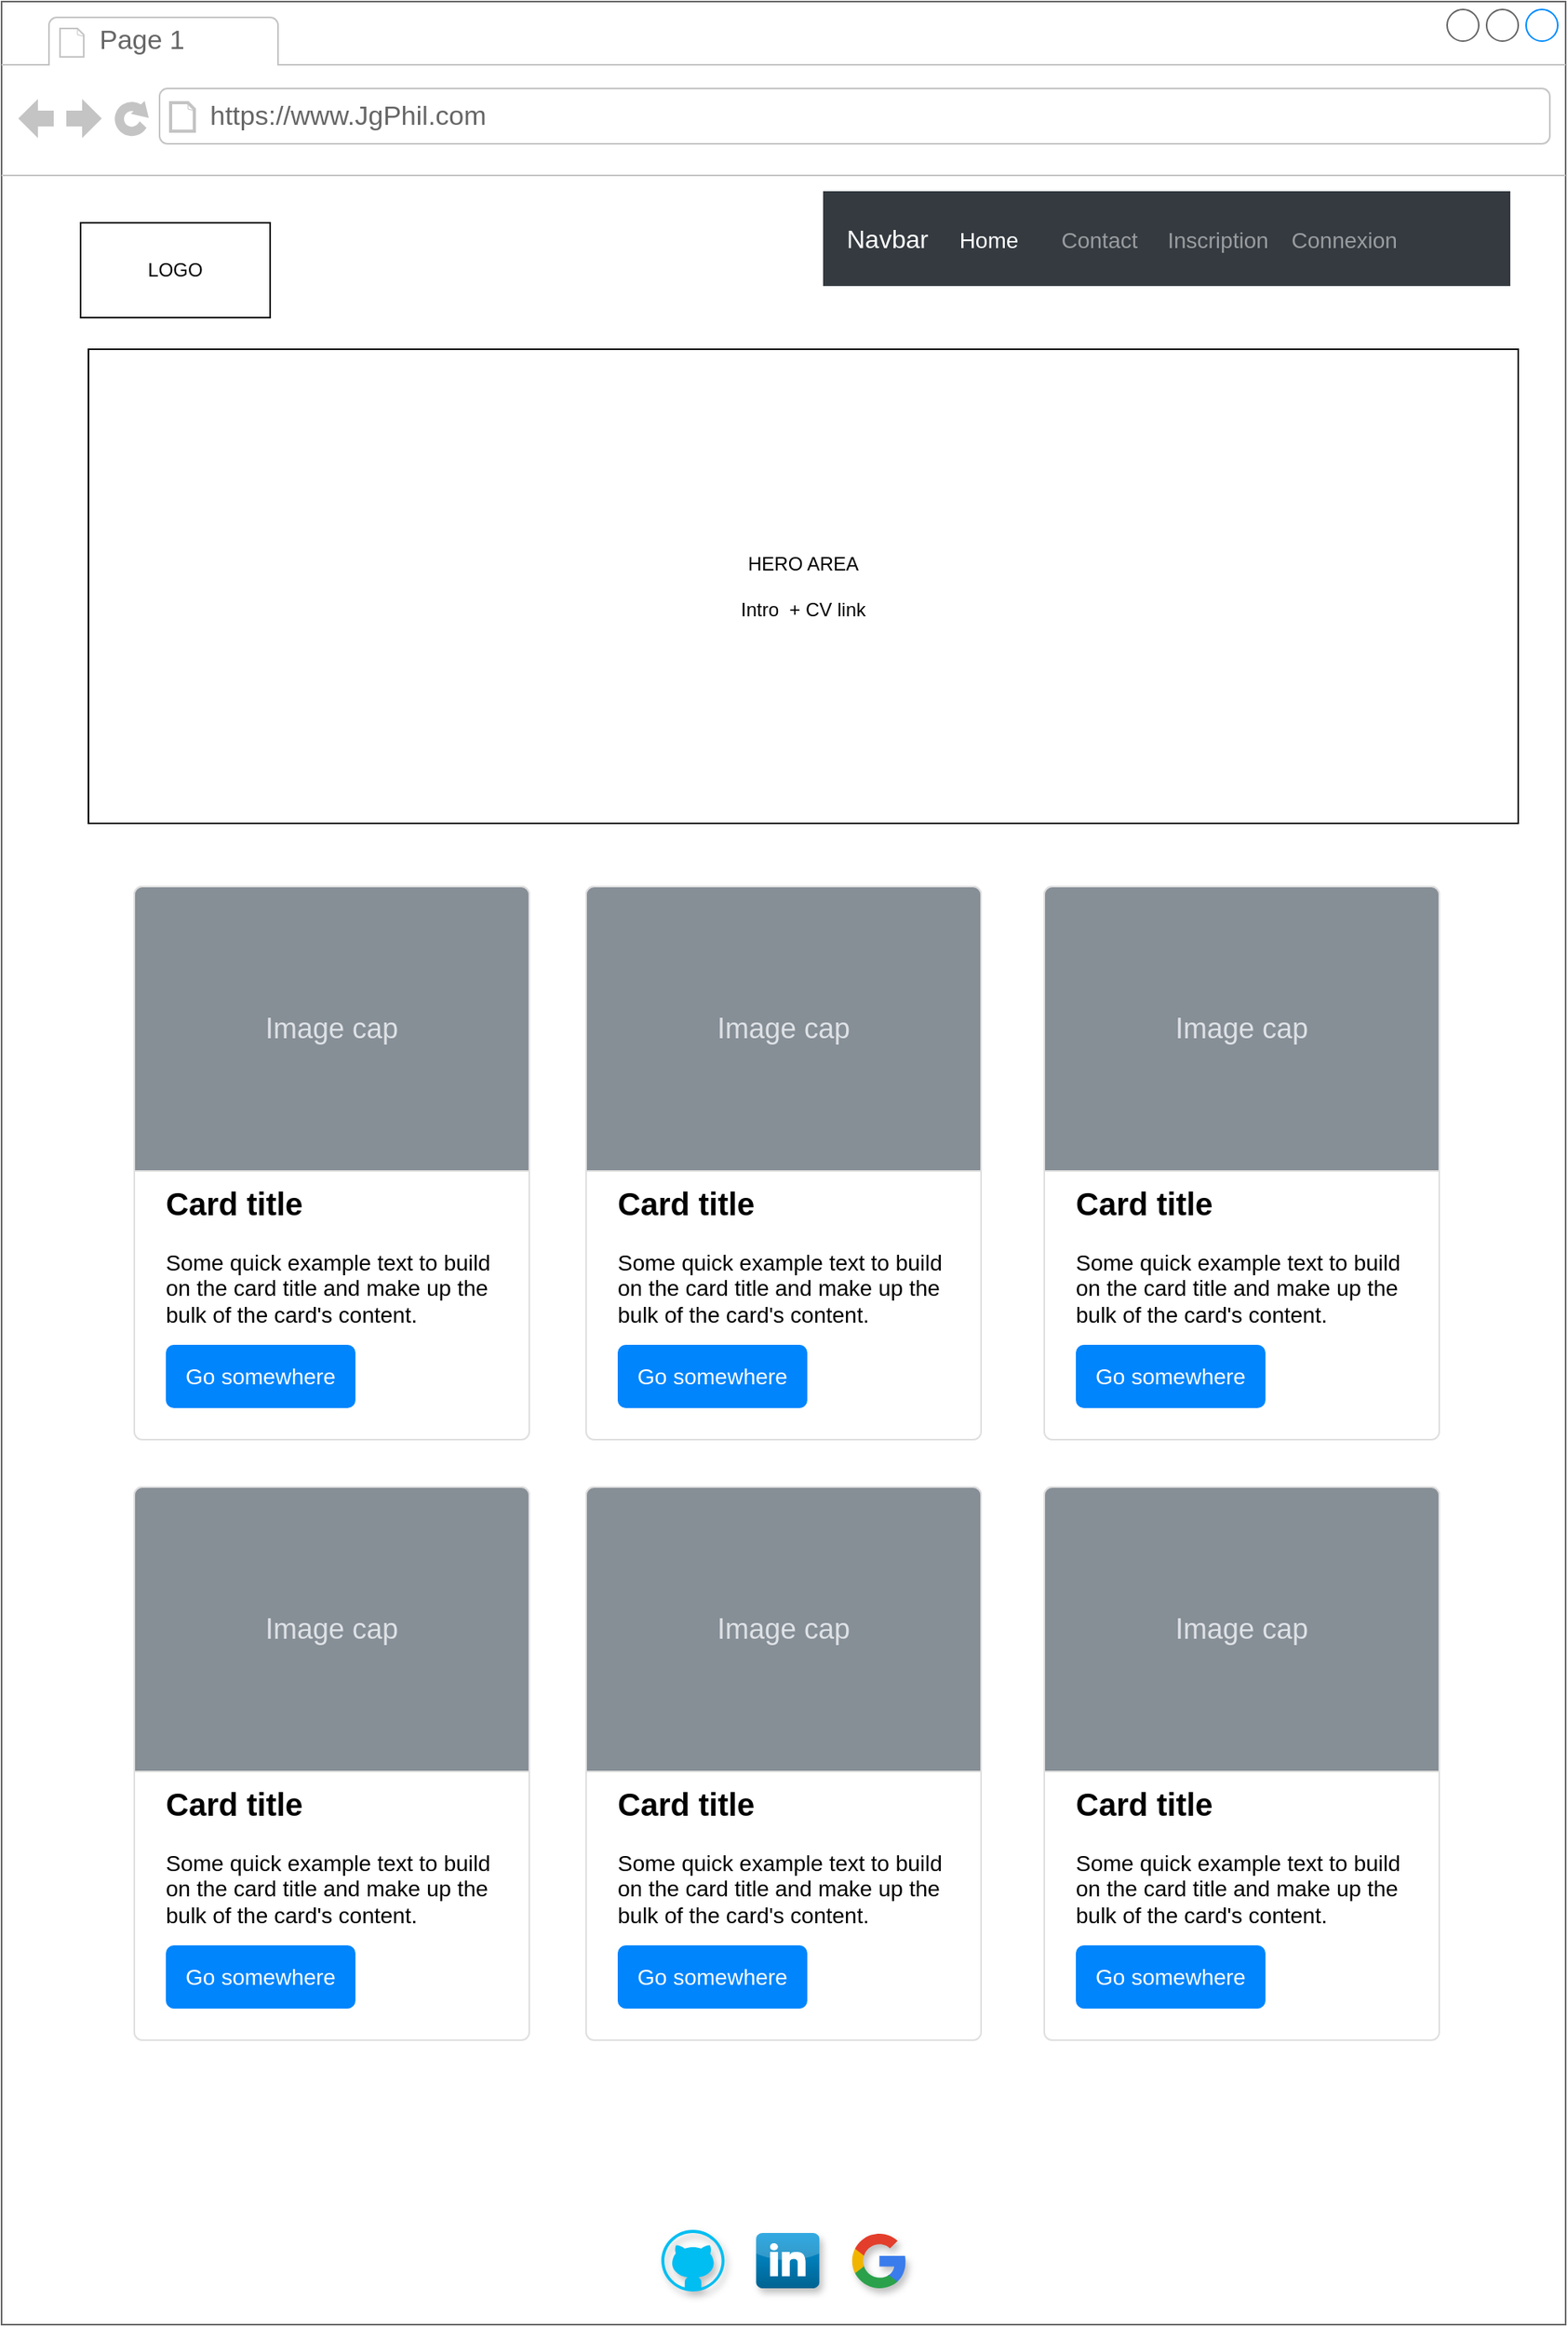 <mxfile version="13.0.3" type="device"><diagram id="n9Vw9Ajy2TuTY8Zqomyy" name="Page-1"><mxGraphModel dx="1326" dy="806" grid="1" gridSize="10" guides="1" tooltips="1" connect="1" arrows="1" fold="1" page="1" pageScale="1" pageWidth="827" pageHeight="1169" math="0" shadow="0"><root><mxCell id="0"/><mxCell id="1" parent="0"/><mxCell id="nWTF1-36XzHufcaUmu88-1" value="" style="strokeWidth=1;shadow=0;dashed=0;align=center;html=1;shape=mxgraph.mockup.containers.browserWindow;rSize=0;strokeColor=#666666;strokeColor2=#008cff;strokeColor3=#c4c4c4;mainText=,;recursiveResize=0;" parent="1" vertex="1"><mxGeometry x="80" y="40" width="990" height="1470" as="geometry"/></mxCell><mxCell id="nWTF1-36XzHufcaUmu88-2" value="Page 1" style="strokeWidth=1;shadow=0;dashed=0;align=center;html=1;shape=mxgraph.mockup.containers.anchor;fontSize=17;fontColor=#666666;align=left;" parent="nWTF1-36XzHufcaUmu88-1" vertex="1"><mxGeometry x="60" y="12" width="110" height="26" as="geometry"/></mxCell><mxCell id="nWTF1-36XzHufcaUmu88-3" value="https://www.JgPhil.com" style="strokeWidth=1;shadow=0;dashed=0;align=center;html=1;shape=mxgraph.mockup.containers.anchor;rSize=0;fontSize=17;fontColor=#666666;align=left;" parent="nWTF1-36XzHufcaUmu88-1" vertex="1"><mxGeometry x="130" y="60" width="250" height="26" as="geometry"/></mxCell><mxCell id="Q5gVtxf1tANVeEfsd4zw-52" value="Navbar" style="html=1;shadow=0;dashed=0;fillColor=#343A40;strokeColor=none;fontSize=16;fontColor=#ffffff;align=left;spacing=15;" parent="nWTF1-36XzHufcaUmu88-1" vertex="1"><mxGeometry x="520" y="120" width="435" height="60" as="geometry"/></mxCell><mxCell id="Q5gVtxf1tANVeEfsd4zw-53" value="Home" style="fillColor=none;strokeColor=none;fontSize=14;fontColor=#ffffff;align=center;" parent="Q5gVtxf1tANVeEfsd4zw-52" vertex="1"><mxGeometry width="70" height="40" relative="1" as="geometry"><mxPoint x="70" y="10" as="offset"/></mxGeometry></mxCell><mxCell id="Q5gVtxf1tANVeEfsd4zw-54" value="Contact" style="fillColor=none;strokeColor=none;fontSize=14;fontColor=#9A9DA0;align=center;" parent="Q5gVtxf1tANVeEfsd4zw-52" vertex="1"><mxGeometry width="70" height="40" relative="1" as="geometry"><mxPoint x="140" y="10" as="offset"/></mxGeometry></mxCell><mxCell id="Q5gVtxf1tANVeEfsd4zw-55" value="Inscription" style="fillColor=none;strokeColor=none;fontSize=14;fontColor=#9A9DA0;align=center;spacingRight=0;" parent="Q5gVtxf1tANVeEfsd4zw-52" vertex="1"><mxGeometry width="80" height="40" relative="1" as="geometry"><mxPoint x="210" y="10" as="offset"/></mxGeometry></mxCell><mxCell id="Q5gVtxf1tANVeEfsd4zw-56" value="Connexion" style="fillColor=none;strokeColor=none;fontSize=14;fontColor=#9A9DA0;align=center;" parent="Q5gVtxf1tANVeEfsd4zw-52" vertex="1"><mxGeometry width="80" height="40" relative="1" as="geometry"><mxPoint x="290" y="10" as="offset"/></mxGeometry></mxCell><mxCell id="7B7xki1tqC_KLbW6Y1i2-1" value="LOGO" style="rounded=0;whiteSpace=wrap;html=1;" parent="nWTF1-36XzHufcaUmu88-1" vertex="1"><mxGeometry x="50" y="140" width="120" height="60" as="geometry"/></mxCell><mxCell id="7B7xki1tqC_KLbW6Y1i2-4" value="HERO AREA&lt;br&gt;&lt;br&gt;Intro&amp;nbsp; + CV link" style="rounded=0;whiteSpace=wrap;html=1;" parent="nWTF1-36XzHufcaUmu88-1" vertex="1"><mxGeometry x="55" y="220" width="905" height="300" as="geometry"/></mxCell><mxCell id="7B7xki1tqC_KLbW6Y1i2-8" value="&lt;b&gt;&lt;font style=&quot;font-size: 20px&quot;&gt;Card title&lt;/font&gt;&lt;/b&gt;&lt;br style=&quot;font-size: 14px&quot;&gt;&lt;br style=&quot;font-size: 14px&quot;&gt;Some quick example text to build on the card title and make up the bulk of the card's content." style="html=1;shadow=0;dashed=0;shape=mxgraph.bootstrap.rrect;rSize=5;strokeColor=#DFDFDF;html=1;whiteSpace=wrap;fillColor=#ffffff;fontColor=#000000;verticalAlign=bottom;align=left;spacing=20;spacingBottom=50;fontSize=14;" parent="nWTF1-36XzHufcaUmu88-1" vertex="1"><mxGeometry x="370" y="560" width="250" height="350" as="geometry"/></mxCell><mxCell id="7B7xki1tqC_KLbW6Y1i2-9" value="Image cap" style="html=1;shadow=0;dashed=0;shape=mxgraph.bootstrap.topButton;rSize=5;perimeter=none;whiteSpace=wrap;fillColor=#868E96;strokeColor=#DFDFDF;fontColor=#DEE2E6;resizeWidth=1;fontSize=18;" parent="7B7xki1tqC_KLbW6Y1i2-8" vertex="1"><mxGeometry width="250" height="180" relative="1" as="geometry"/></mxCell><mxCell id="7B7xki1tqC_KLbW6Y1i2-10" value="Go somewhere" style="html=1;shadow=0;dashed=0;shape=mxgraph.bootstrap.rrect;rSize=5;perimeter=none;whiteSpace=wrap;fillColor=#0085FC;strokeColor=none;fontColor=#ffffff;resizeWidth=1;fontSize=14;" parent="7B7xki1tqC_KLbW6Y1i2-8" vertex="1"><mxGeometry y="1" width="120" height="40" relative="1" as="geometry"><mxPoint x="20" y="-60" as="offset"/></mxGeometry></mxCell><mxCell id="7B7xki1tqC_KLbW6Y1i2-5" value="&lt;b&gt;&lt;font style=&quot;font-size: 20px&quot;&gt;Card title&lt;/font&gt;&lt;/b&gt;&lt;br style=&quot;font-size: 14px&quot;&gt;&lt;br style=&quot;font-size: 14px&quot;&gt;Some quick example text to build on the card title and make up the bulk of the card's content." style="html=1;shadow=0;dashed=0;shape=mxgraph.bootstrap.rrect;rSize=5;strokeColor=#DFDFDF;html=1;whiteSpace=wrap;fillColor=#ffffff;fontColor=#000000;verticalAlign=bottom;align=left;spacing=20;spacingBottom=50;fontSize=14;" parent="nWTF1-36XzHufcaUmu88-1" vertex="1"><mxGeometry x="84" y="560" width="250" height="350" as="geometry"/></mxCell><mxCell id="7B7xki1tqC_KLbW6Y1i2-6" value="Image cap" style="html=1;shadow=0;dashed=0;shape=mxgraph.bootstrap.topButton;rSize=5;perimeter=none;whiteSpace=wrap;fillColor=#868E96;strokeColor=#DFDFDF;fontColor=#DEE2E6;resizeWidth=1;fontSize=18;" parent="7B7xki1tqC_KLbW6Y1i2-5" vertex="1"><mxGeometry width="250" height="180" relative="1" as="geometry"/></mxCell><mxCell id="7B7xki1tqC_KLbW6Y1i2-7" value="Go somewhere" style="html=1;shadow=0;dashed=0;shape=mxgraph.bootstrap.rrect;rSize=5;perimeter=none;whiteSpace=wrap;fillColor=#0085FC;strokeColor=none;fontColor=#ffffff;resizeWidth=1;fontSize=14;" parent="7B7xki1tqC_KLbW6Y1i2-5" vertex="1"><mxGeometry y="1" width="120" height="40" relative="1" as="geometry"><mxPoint x="20" y="-60" as="offset"/></mxGeometry></mxCell><mxCell id="7B7xki1tqC_KLbW6Y1i2-11" value="&lt;b&gt;&lt;font style=&quot;font-size: 20px&quot;&gt;Card title&lt;/font&gt;&lt;/b&gt;&lt;br style=&quot;font-size: 14px&quot;&gt;&lt;br style=&quot;font-size: 14px&quot;&gt;Some quick example text to build on the card title and make up the bulk of the card's content." style="html=1;shadow=0;dashed=0;shape=mxgraph.bootstrap.rrect;rSize=5;strokeColor=#DFDFDF;html=1;whiteSpace=wrap;fillColor=#ffffff;fontColor=#000000;verticalAlign=bottom;align=left;spacing=20;spacingBottom=50;fontSize=14;" parent="nWTF1-36XzHufcaUmu88-1" vertex="1"><mxGeometry x="660" y="560" width="250" height="350" as="geometry"/></mxCell><mxCell id="7B7xki1tqC_KLbW6Y1i2-12" value="Image cap" style="html=1;shadow=0;dashed=0;shape=mxgraph.bootstrap.topButton;rSize=5;perimeter=none;whiteSpace=wrap;fillColor=#868E96;strokeColor=#DFDFDF;fontColor=#DEE2E6;resizeWidth=1;fontSize=18;" parent="7B7xki1tqC_KLbW6Y1i2-11" vertex="1"><mxGeometry width="250" height="180" relative="1" as="geometry"/></mxCell><mxCell id="7B7xki1tqC_KLbW6Y1i2-13" value="Go somewhere" style="html=1;shadow=0;dashed=0;shape=mxgraph.bootstrap.rrect;rSize=5;perimeter=none;whiteSpace=wrap;fillColor=#0085FC;strokeColor=none;fontColor=#ffffff;resizeWidth=1;fontSize=14;" parent="7B7xki1tqC_KLbW6Y1i2-11" vertex="1"><mxGeometry y="1" width="120" height="40" relative="1" as="geometry"><mxPoint x="20" y="-60" as="offset"/></mxGeometry></mxCell><mxCell id="7B7xki1tqC_KLbW6Y1i2-14" value="&lt;b&gt;&lt;font style=&quot;font-size: 20px&quot;&gt;Card title&lt;/font&gt;&lt;/b&gt;&lt;br style=&quot;font-size: 14px&quot;&gt;&lt;br style=&quot;font-size: 14px&quot;&gt;Some quick example text to build on the card title and make up the bulk of the card's content." style="html=1;shadow=0;dashed=0;shape=mxgraph.bootstrap.rrect;rSize=5;strokeColor=#DFDFDF;html=1;whiteSpace=wrap;fillColor=#ffffff;fontColor=#000000;verticalAlign=bottom;align=left;spacing=20;spacingBottom=50;fontSize=14;" parent="nWTF1-36XzHufcaUmu88-1" vertex="1"><mxGeometry x="370" y="940" width="250" height="350" as="geometry"/></mxCell><mxCell id="7B7xki1tqC_KLbW6Y1i2-15" value="Image cap" style="html=1;shadow=0;dashed=0;shape=mxgraph.bootstrap.topButton;rSize=5;perimeter=none;whiteSpace=wrap;fillColor=#868E96;strokeColor=#DFDFDF;fontColor=#DEE2E6;resizeWidth=1;fontSize=18;" parent="7B7xki1tqC_KLbW6Y1i2-14" vertex="1"><mxGeometry width="250" height="180" relative="1" as="geometry"/></mxCell><mxCell id="7B7xki1tqC_KLbW6Y1i2-16" value="Go somewhere" style="html=1;shadow=0;dashed=0;shape=mxgraph.bootstrap.rrect;rSize=5;perimeter=none;whiteSpace=wrap;fillColor=#0085FC;strokeColor=none;fontColor=#ffffff;resizeWidth=1;fontSize=14;" parent="7B7xki1tqC_KLbW6Y1i2-14" vertex="1"><mxGeometry y="1" width="120" height="40" relative="1" as="geometry"><mxPoint x="20" y="-60" as="offset"/></mxGeometry></mxCell><mxCell id="7B7xki1tqC_KLbW6Y1i2-17" value="&lt;b&gt;&lt;font style=&quot;font-size: 20px&quot;&gt;Card title&lt;/font&gt;&lt;/b&gt;&lt;br style=&quot;font-size: 14px&quot;&gt;&lt;br style=&quot;font-size: 14px&quot;&gt;Some quick example text to build on the card title and make up the bulk of the card's content." style="html=1;shadow=0;dashed=0;shape=mxgraph.bootstrap.rrect;rSize=5;strokeColor=#DFDFDF;html=1;whiteSpace=wrap;fillColor=#ffffff;fontColor=#000000;verticalAlign=bottom;align=left;spacing=20;spacingBottom=50;fontSize=14;" parent="nWTF1-36XzHufcaUmu88-1" vertex="1"><mxGeometry x="84" y="940" width="250" height="350" as="geometry"/></mxCell><mxCell id="7B7xki1tqC_KLbW6Y1i2-18" value="Image cap" style="html=1;shadow=0;dashed=0;shape=mxgraph.bootstrap.topButton;rSize=5;perimeter=none;whiteSpace=wrap;fillColor=#868E96;strokeColor=#DFDFDF;fontColor=#DEE2E6;resizeWidth=1;fontSize=18;" parent="7B7xki1tqC_KLbW6Y1i2-17" vertex="1"><mxGeometry width="250" height="180" relative="1" as="geometry"/></mxCell><mxCell id="7B7xki1tqC_KLbW6Y1i2-19" value="Go somewhere" style="html=1;shadow=0;dashed=0;shape=mxgraph.bootstrap.rrect;rSize=5;perimeter=none;whiteSpace=wrap;fillColor=#0085FC;strokeColor=none;fontColor=#ffffff;resizeWidth=1;fontSize=14;" parent="7B7xki1tqC_KLbW6Y1i2-17" vertex="1"><mxGeometry y="1" width="120" height="40" relative="1" as="geometry"><mxPoint x="20" y="-60" as="offset"/></mxGeometry></mxCell><mxCell id="7B7xki1tqC_KLbW6Y1i2-20" value="&lt;b&gt;&lt;font style=&quot;font-size: 20px&quot;&gt;Card title&lt;/font&gt;&lt;/b&gt;&lt;br style=&quot;font-size: 14px&quot;&gt;&lt;br style=&quot;font-size: 14px&quot;&gt;Some quick example text to build on the card title and make up the bulk of the card's content." style="html=1;shadow=0;dashed=0;shape=mxgraph.bootstrap.rrect;rSize=5;strokeColor=#DFDFDF;html=1;whiteSpace=wrap;fillColor=#ffffff;fontColor=#000000;verticalAlign=bottom;align=left;spacing=20;spacingBottom=50;fontSize=14;" parent="nWTF1-36XzHufcaUmu88-1" vertex="1"><mxGeometry x="660" y="940" width="250" height="350" as="geometry"/></mxCell><mxCell id="7B7xki1tqC_KLbW6Y1i2-21" value="Image cap" style="html=1;shadow=0;dashed=0;shape=mxgraph.bootstrap.topButton;rSize=5;perimeter=none;whiteSpace=wrap;fillColor=#868E96;strokeColor=#DFDFDF;fontColor=#DEE2E6;resizeWidth=1;fontSize=18;" parent="7B7xki1tqC_KLbW6Y1i2-20" vertex="1"><mxGeometry width="250" height="180" relative="1" as="geometry"/></mxCell><mxCell id="7B7xki1tqC_KLbW6Y1i2-22" value="Go somewhere" style="html=1;shadow=0;dashed=0;shape=mxgraph.bootstrap.rrect;rSize=5;perimeter=none;whiteSpace=wrap;fillColor=#0085FC;strokeColor=none;fontColor=#ffffff;resizeWidth=1;fontSize=14;" parent="7B7xki1tqC_KLbW6Y1i2-20" vertex="1"><mxGeometry y="1" width="120" height="40" relative="1" as="geometry"><mxPoint x="20" y="-60" as="offset"/></mxGeometry></mxCell><mxCell id="TCXNyfL7gPXctZOa38My-5" value="" style="verticalLabelPosition=bottom;html=1;verticalAlign=top;align=center;strokeColor=none;fillColor=#00BEF2;shape=mxgraph.azure.github_code;pointerEvents=1;shadow=1;" parent="1" vertex="1"><mxGeometry x="497.62" y="1450" width="40" height="39" as="geometry"/></mxCell><mxCell id="TCXNyfL7gPXctZOa38My-6" value="" style="dashed=0;outlineConnect=0;html=1;align=center;labelPosition=center;verticalLabelPosition=bottom;verticalAlign=top;shape=mxgraph.webicons.linkedin;fillColor=#0095DB;gradientColor=#006391;shadow=1;strokeColor=#FFFFFF;" parent="1" vertex="1"><mxGeometry x="557.62" y="1452" width="40" height="35" as="geometry"/></mxCell><mxCell id="TCXNyfL7gPXctZOa38My-7" value="" style="dashed=0;outlineConnect=0;html=1;align=center;labelPosition=center;verticalLabelPosition=bottom;verticalAlign=top;shape=mxgraph.weblogos.google;shadow=1;strokeColor=#FFFFFF;fillColor=#FFFFFF;" parent="1" vertex="1"><mxGeometry x="617.62" y="1451" width="34.76" height="37" as="geometry"/></mxCell></root></mxGraphModel></diagram></mxfile>